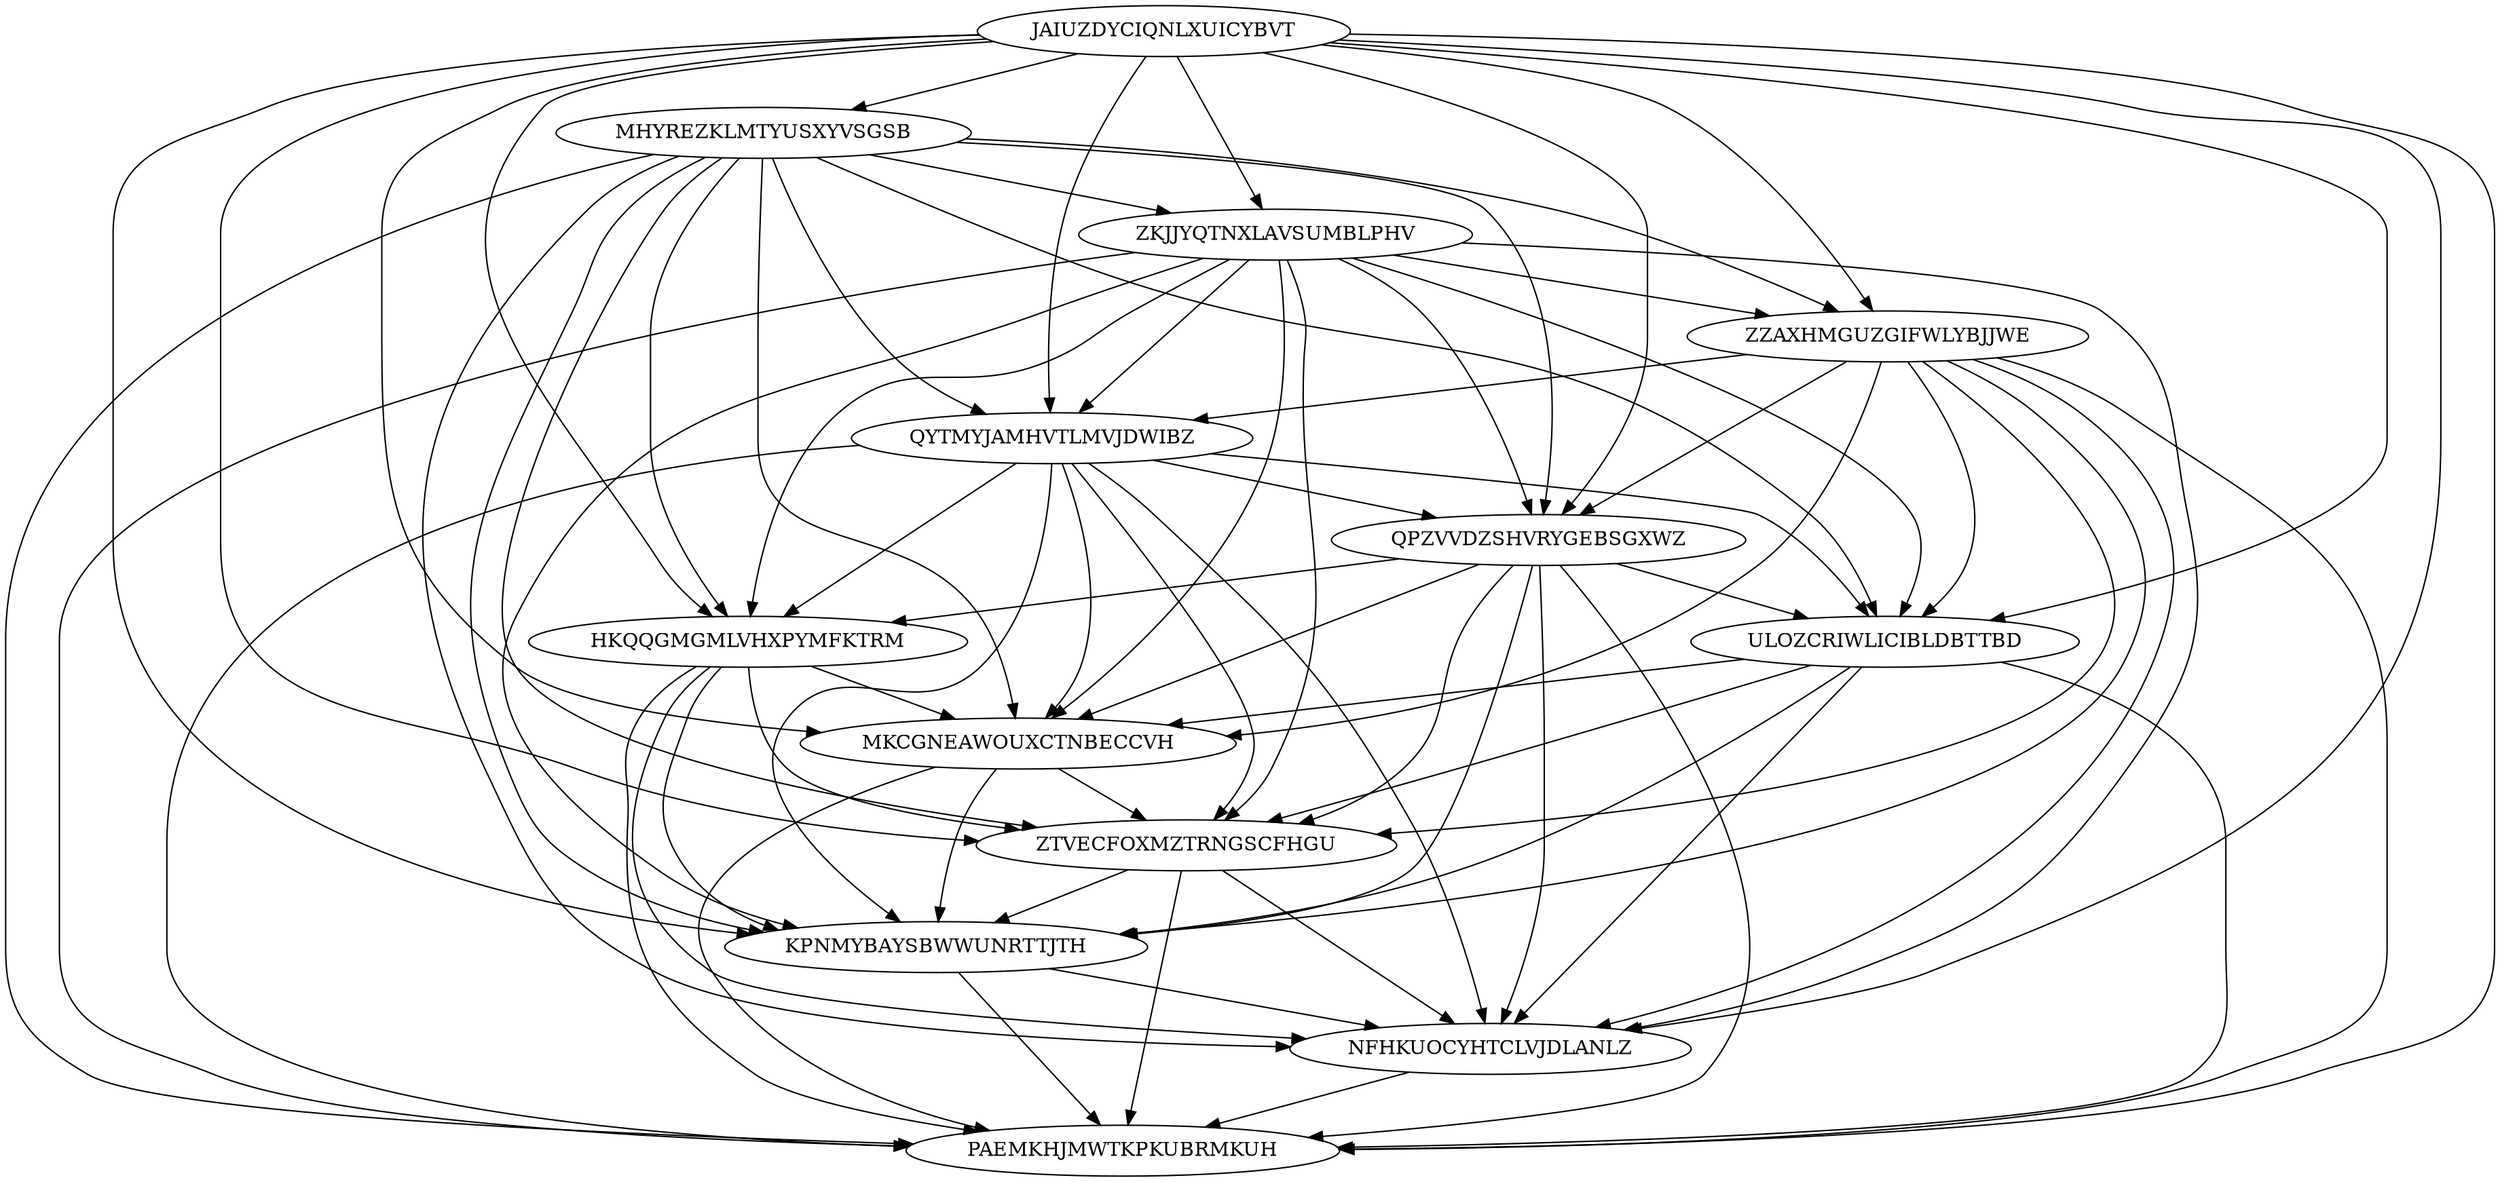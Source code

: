 digraph N13M75 {
	JAIUZDYCIQNLXUICYBVT	[Weight=17];
	MHYREZKLMTYUSXYVSGSB	[Weight=16];
	ZKJJYQTNXLAVSUMBLPHV	[Weight=15];
	ZZAXHMGUZGIFWLYBJJWE	[Weight=19];
	QYTMYJAMHVTLMVJDWIBZ	[Weight=17];
	QPZVVDZSHVRYGEBSGXWZ	[Weight=20];
	HKQQGMGMLVHXPYMFKTRM	[Weight=19];
	ULOZCRIWLICIBLDBTTBD	[Weight=13];
	MKCGNEAWOUXCTNBECCVH	[Weight=16];
	ZTVECFOXMZTRNGSCFHGU	[Weight=18];
	KPNMYBAYSBWWUNRTTJTH	[Weight=12];
	NFHKUOCYHTCLVJDLANLZ	[Weight=18];
	PAEMKHJMWTKPKUBRMKUH	[Weight=14];
	MHYREZKLMTYUSXYVSGSB -> NFHKUOCYHTCLVJDLANLZ [Weight=16];
	ZZAXHMGUZGIFWLYBJJWE -> QPZVVDZSHVRYGEBSGXWZ [Weight=19];
	QPZVVDZSHVRYGEBSGXWZ -> ULOZCRIWLICIBLDBTTBD [Weight=18];
	ZTVECFOXMZTRNGSCFHGU -> KPNMYBAYSBWWUNRTTJTH [Weight=17];
	QYTMYJAMHVTLMVJDWIBZ -> ZTVECFOXMZTRNGSCFHGU [Weight=18];
	JAIUZDYCIQNLXUICYBVT -> MHYREZKLMTYUSXYVSGSB [Weight=14];
	ZKJJYQTNXLAVSUMBLPHV -> MKCGNEAWOUXCTNBECCVH [Weight=19];
	HKQQGMGMLVHXPYMFKTRM -> MKCGNEAWOUXCTNBECCVH [Weight=20];
	QYTMYJAMHVTLMVJDWIBZ -> KPNMYBAYSBWWUNRTTJTH [Weight=19];
	JAIUZDYCIQNLXUICYBVT -> MKCGNEAWOUXCTNBECCVH [Weight=10];
	JAIUZDYCIQNLXUICYBVT -> QYTMYJAMHVTLMVJDWIBZ [Weight=14];
	HKQQGMGMLVHXPYMFKTRM -> PAEMKHJMWTKPKUBRMKUH [Weight=14];
	NFHKUOCYHTCLVJDLANLZ -> PAEMKHJMWTKPKUBRMKUH [Weight=13];
	ULOZCRIWLICIBLDBTTBD -> MKCGNEAWOUXCTNBECCVH [Weight=15];
	JAIUZDYCIQNLXUICYBVT -> ULOZCRIWLICIBLDBTTBD [Weight=19];
	MKCGNEAWOUXCTNBECCVH -> PAEMKHJMWTKPKUBRMKUH [Weight=20];
	ZKJJYQTNXLAVSUMBLPHV -> NFHKUOCYHTCLVJDLANLZ [Weight=15];
	KPNMYBAYSBWWUNRTTJTH -> PAEMKHJMWTKPKUBRMKUH [Weight=20];
	JAIUZDYCIQNLXUICYBVT -> PAEMKHJMWTKPKUBRMKUH [Weight=17];
	ZTVECFOXMZTRNGSCFHGU -> PAEMKHJMWTKPKUBRMKUH [Weight=11];
	ZTVECFOXMZTRNGSCFHGU -> NFHKUOCYHTCLVJDLANLZ [Weight=13];
	QYTMYJAMHVTLMVJDWIBZ -> NFHKUOCYHTCLVJDLANLZ [Weight=19];
	ZKJJYQTNXLAVSUMBLPHV -> HKQQGMGMLVHXPYMFKTRM [Weight=20];
	ZZAXHMGUZGIFWLYBJJWE -> QYTMYJAMHVTLMVJDWIBZ [Weight=11];
	ULOZCRIWLICIBLDBTTBD -> NFHKUOCYHTCLVJDLANLZ [Weight=14];
	ZKJJYQTNXLAVSUMBLPHV -> ZTVECFOXMZTRNGSCFHGU [Weight=11];
	JAIUZDYCIQNLXUICYBVT -> KPNMYBAYSBWWUNRTTJTH [Weight=13];
	MHYREZKLMTYUSXYVSGSB -> MKCGNEAWOUXCTNBECCVH [Weight=18];
	QPZVVDZSHVRYGEBSGXWZ -> MKCGNEAWOUXCTNBECCVH [Weight=17];
	MHYREZKLMTYUSXYVSGSB -> QPZVVDZSHVRYGEBSGXWZ [Weight=19];
	ZKJJYQTNXLAVSUMBLPHV -> KPNMYBAYSBWWUNRTTJTH [Weight=10];
	MHYREZKLMTYUSXYVSGSB -> QYTMYJAMHVTLMVJDWIBZ [Weight=11];
	MHYREZKLMTYUSXYVSGSB -> ULOZCRIWLICIBLDBTTBD [Weight=10];
	ZZAXHMGUZGIFWLYBJJWE -> ULOZCRIWLICIBLDBTTBD [Weight=13];
	ZKJJYQTNXLAVSUMBLPHV -> ULOZCRIWLICIBLDBTTBD [Weight=15];
	ULOZCRIWLICIBLDBTTBD -> KPNMYBAYSBWWUNRTTJTH [Weight=10];
	QYTMYJAMHVTLMVJDWIBZ -> ULOZCRIWLICIBLDBTTBD [Weight=13];
	JAIUZDYCIQNLXUICYBVT -> ZKJJYQTNXLAVSUMBLPHV [Weight=19];
	MHYREZKLMTYUSXYVSGSB -> HKQQGMGMLVHXPYMFKTRM [Weight=14];
	QYTMYJAMHVTLMVJDWIBZ -> PAEMKHJMWTKPKUBRMKUH [Weight=13];
	JAIUZDYCIQNLXUICYBVT -> ZTVECFOXMZTRNGSCFHGU [Weight=14];
	JAIUZDYCIQNLXUICYBVT -> HKQQGMGMLVHXPYMFKTRM [Weight=18];
	ZZAXHMGUZGIFWLYBJJWE -> KPNMYBAYSBWWUNRTTJTH [Weight=18];
	MKCGNEAWOUXCTNBECCVH -> KPNMYBAYSBWWUNRTTJTH [Weight=15];
	QPZVVDZSHVRYGEBSGXWZ -> ZTVECFOXMZTRNGSCFHGU [Weight=10];
	QYTMYJAMHVTLMVJDWIBZ -> HKQQGMGMLVHXPYMFKTRM [Weight=11];
	HKQQGMGMLVHXPYMFKTRM -> KPNMYBAYSBWWUNRTTJTH [Weight=11];
	MKCGNEAWOUXCTNBECCVH -> ZTVECFOXMZTRNGSCFHGU [Weight=14];
	ZZAXHMGUZGIFWLYBJJWE -> NFHKUOCYHTCLVJDLANLZ [Weight=12];
	ZKJJYQTNXLAVSUMBLPHV -> PAEMKHJMWTKPKUBRMKUH [Weight=15];
	JAIUZDYCIQNLXUICYBVT -> NFHKUOCYHTCLVJDLANLZ [Weight=20];
	QPZVVDZSHVRYGEBSGXWZ -> KPNMYBAYSBWWUNRTTJTH [Weight=13];
	ZZAXHMGUZGIFWLYBJJWE -> ZTVECFOXMZTRNGSCFHGU [Weight=14];
	ZZAXHMGUZGIFWLYBJJWE -> PAEMKHJMWTKPKUBRMKUH [Weight=17];
	JAIUZDYCIQNLXUICYBVT -> QPZVVDZSHVRYGEBSGXWZ [Weight=16];
	MHYREZKLMTYUSXYVSGSB -> PAEMKHJMWTKPKUBRMKUH [Weight=18];
	MHYREZKLMTYUSXYVSGSB -> KPNMYBAYSBWWUNRTTJTH [Weight=11];
	JAIUZDYCIQNLXUICYBVT -> ZZAXHMGUZGIFWLYBJJWE [Weight=16];
	ULOZCRIWLICIBLDBTTBD -> ZTVECFOXMZTRNGSCFHGU [Weight=18];
	KPNMYBAYSBWWUNRTTJTH -> NFHKUOCYHTCLVJDLANLZ [Weight=20];
	ZKJJYQTNXLAVSUMBLPHV -> QPZVVDZSHVRYGEBSGXWZ [Weight=10];
	MHYREZKLMTYUSXYVSGSB -> ZZAXHMGUZGIFWLYBJJWE [Weight=18];
	ULOZCRIWLICIBLDBTTBD -> PAEMKHJMWTKPKUBRMKUH [Weight=10];
	HKQQGMGMLVHXPYMFKTRM -> ZTVECFOXMZTRNGSCFHGU [Weight=20];
	QPZVVDZSHVRYGEBSGXWZ -> NFHKUOCYHTCLVJDLANLZ [Weight=19];
	MHYREZKLMTYUSXYVSGSB -> ZKJJYQTNXLAVSUMBLPHV [Weight=12];
	ZKJJYQTNXLAVSUMBLPHV -> ZZAXHMGUZGIFWLYBJJWE [Weight=15];
	MHYREZKLMTYUSXYVSGSB -> ZTVECFOXMZTRNGSCFHGU [Weight=17];
	QPZVVDZSHVRYGEBSGXWZ -> PAEMKHJMWTKPKUBRMKUH [Weight=19];
	HKQQGMGMLVHXPYMFKTRM -> NFHKUOCYHTCLVJDLANLZ [Weight=20];
	QPZVVDZSHVRYGEBSGXWZ -> HKQQGMGMLVHXPYMFKTRM [Weight=14];
	ZZAXHMGUZGIFWLYBJJWE -> MKCGNEAWOUXCTNBECCVH [Weight=15];
	ZKJJYQTNXLAVSUMBLPHV -> QYTMYJAMHVTLMVJDWIBZ [Weight=15];
	QYTMYJAMHVTLMVJDWIBZ -> MKCGNEAWOUXCTNBECCVH [Weight=14];
	QYTMYJAMHVTLMVJDWIBZ -> QPZVVDZSHVRYGEBSGXWZ [Weight=12];
}

